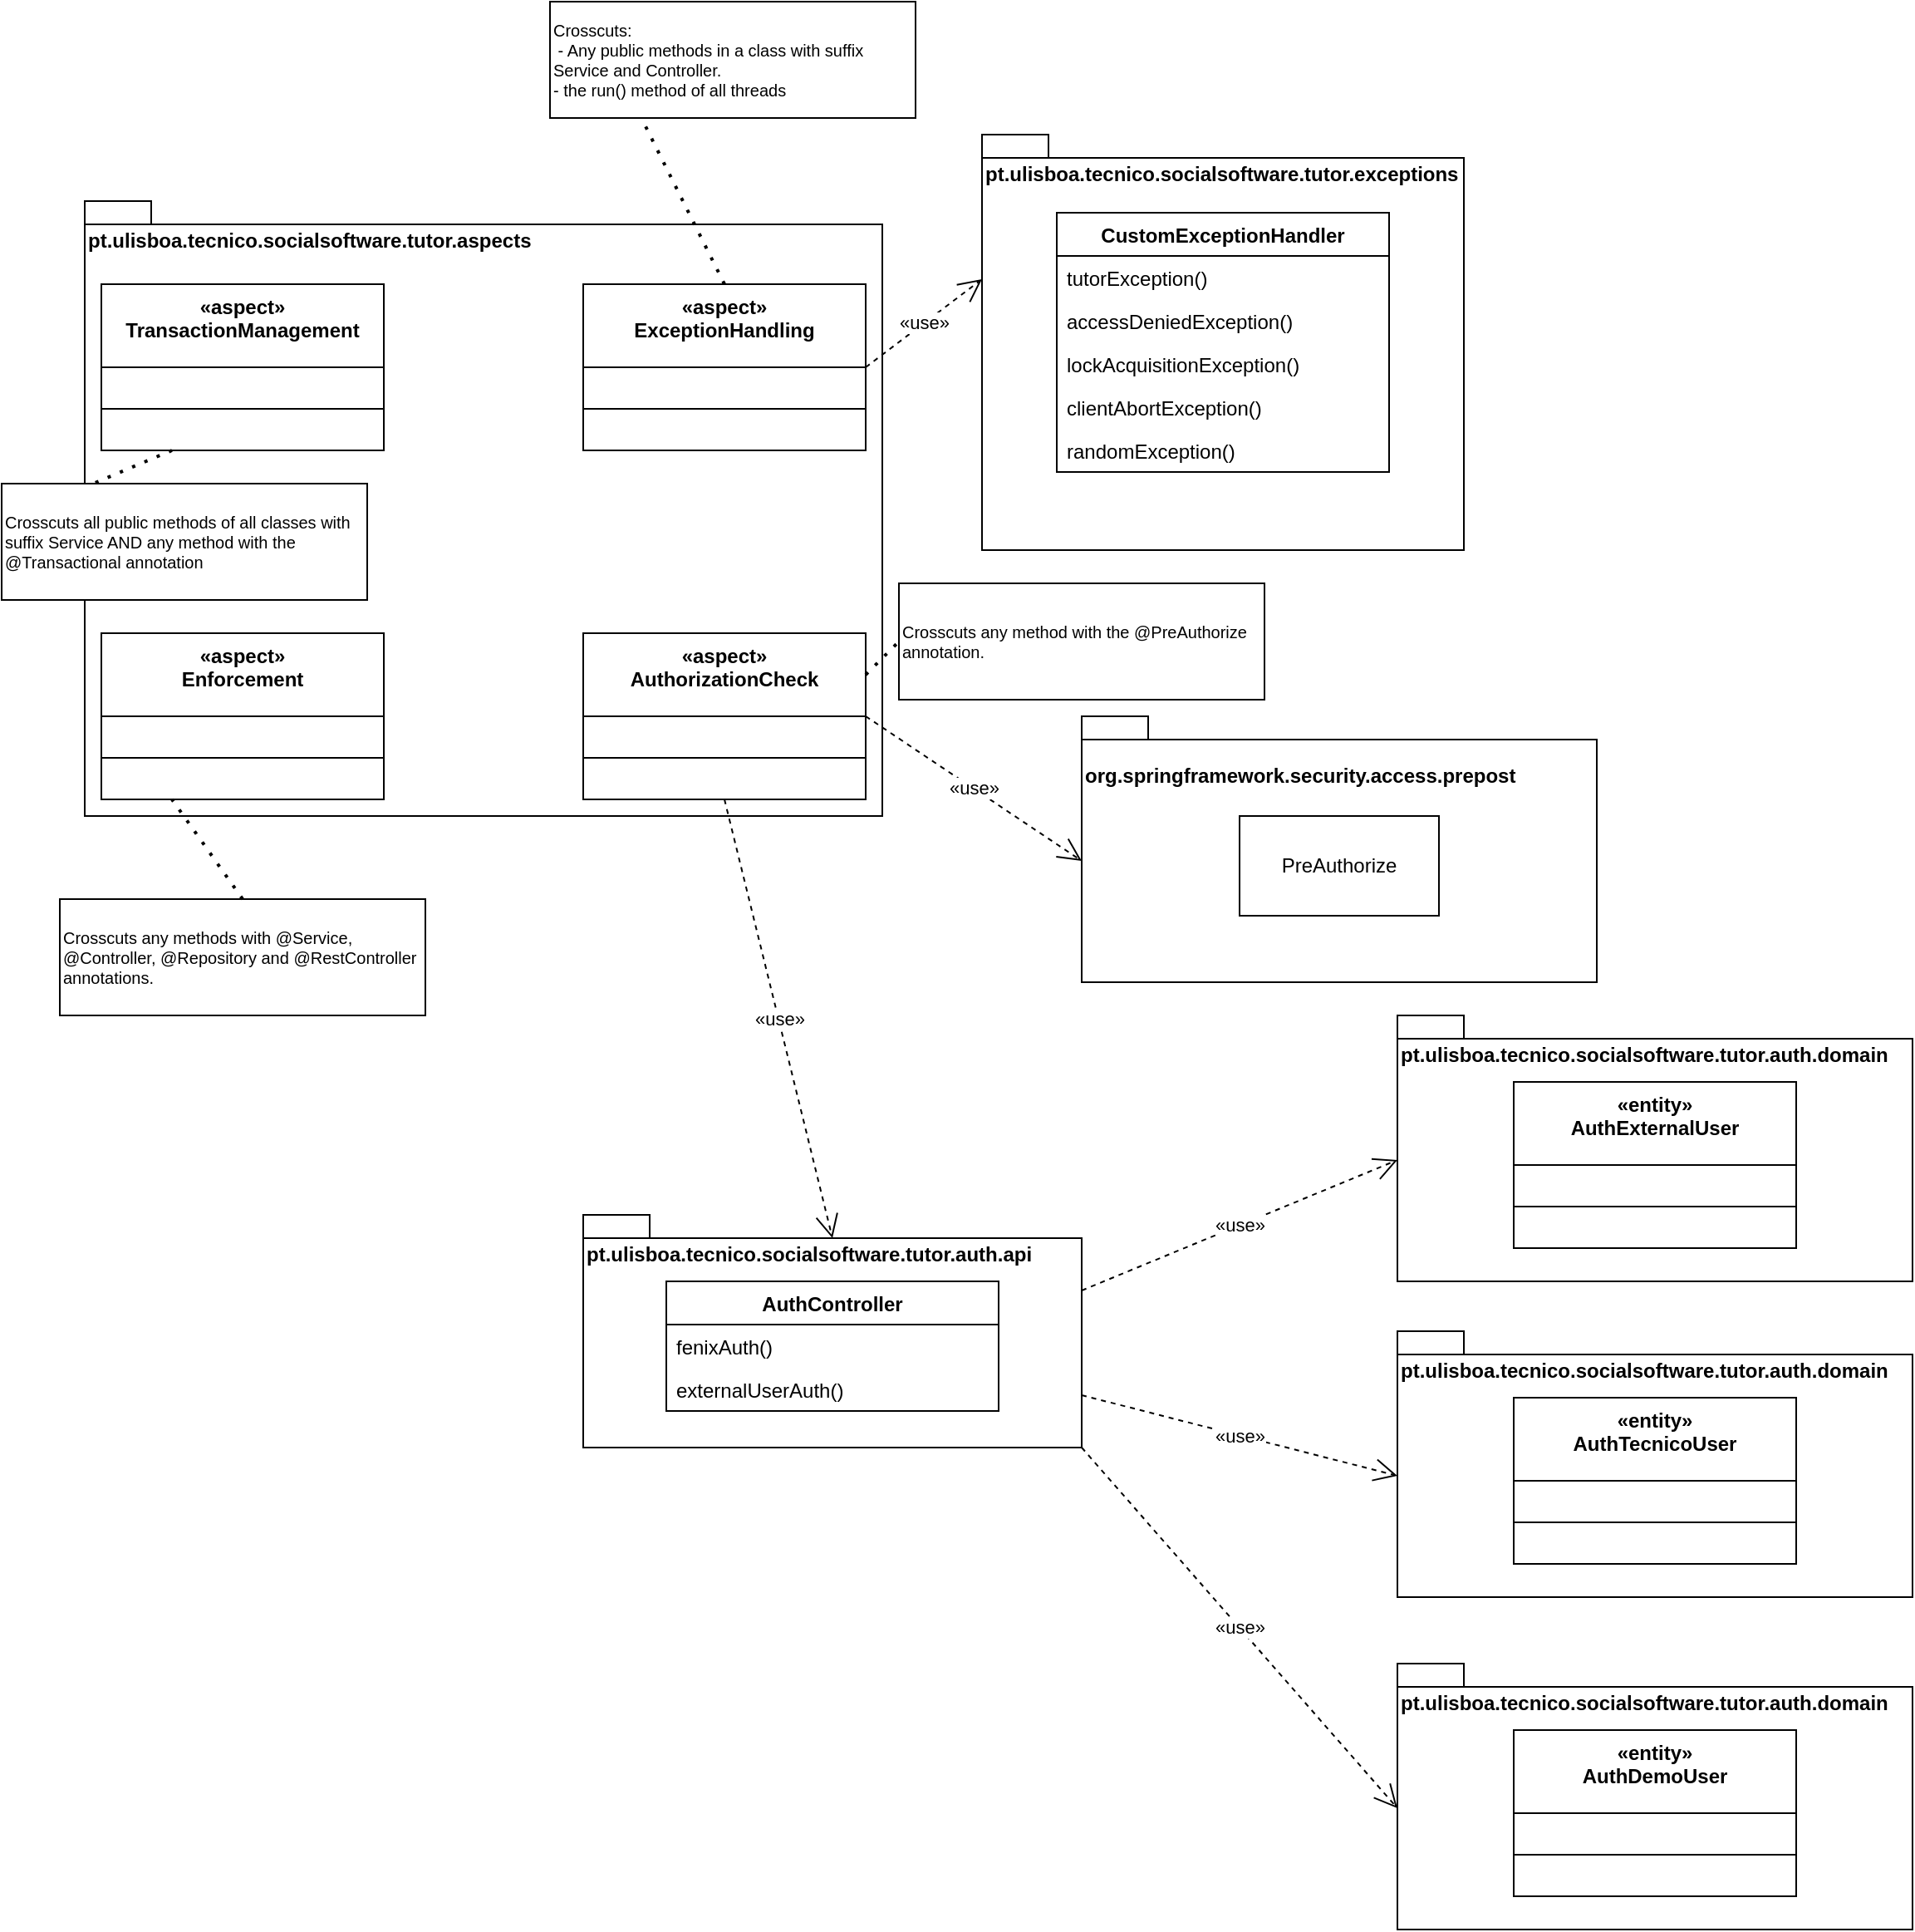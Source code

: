 <mxfile version="14.1.8" type="google"><diagram id="C5RBs43oDa-KdzZeNtuy" name="Page-1"><mxGraphModel dx="2031" dy="1067" grid="1" gridSize="10" guides="1" tooltips="1" connect="1" arrows="1" fold="1" page="1" pageScale="1" pageWidth="827" pageHeight="1169" math="0" shadow="0"><root><mxCell id="WIyWlLk6GJQsqaUBKTNV-0"/><mxCell id="WIyWlLk6GJQsqaUBKTNV-1" parent="WIyWlLk6GJQsqaUBKTNV-0"/><mxCell id="xp2H04aNRYqG9GLpaUWN-0" value="pt.ulisboa.tecnico.socialsoftware.tutor.aspects&lt;br&gt;" style="shape=folder;fontStyle=1;spacingTop=10;tabWidth=40;tabHeight=14;tabPosition=left;html=1;align=left;verticalAlign=top;" parent="WIyWlLk6GJQsqaUBKTNV-1" vertex="1"><mxGeometry x="60" y="230" width="480" height="370" as="geometry"/></mxCell><mxCell id="xp2H04aNRYqG9GLpaUWN-8" value="«aspect»&#10;TransactionManagement" style="swimlane;fontStyle=1;align=center;verticalAlign=top;childLayout=stackLayout;horizontal=1;startSize=50;horizontalStack=0;resizeParent=1;resizeParentMax=0;resizeLast=0;collapsible=1;marginBottom=0;" parent="WIyWlLk6GJQsqaUBKTNV-1" vertex="1"><mxGeometry x="70" y="280" width="170" height="100" as="geometry"/></mxCell><mxCell id="xp2H04aNRYqG9GLpaUWN-10" value="" style="line;strokeWidth=1;fillColor=none;align=left;verticalAlign=middle;spacingTop=-1;spacingLeft=3;spacingRight=3;rotatable=0;labelPosition=right;points=[];portConstraint=eastwest;" parent="xp2H04aNRYqG9GLpaUWN-8" vertex="1"><mxGeometry y="50" width="170" height="50" as="geometry"/></mxCell><mxCell id="xp2H04aNRYqG9GLpaUWN-12" value="«aspect»&#10;ExceptionHandling" style="swimlane;fontStyle=1;align=center;verticalAlign=top;childLayout=stackLayout;horizontal=1;startSize=50;horizontalStack=0;resizeParent=1;resizeParentMax=0;resizeLast=0;collapsible=1;marginBottom=0;" parent="WIyWlLk6GJQsqaUBKTNV-1" vertex="1"><mxGeometry x="360" y="280" width="170" height="100" as="geometry"/></mxCell><mxCell id="xp2H04aNRYqG9GLpaUWN-13" value="" style="line;strokeWidth=1;fillColor=none;align=left;verticalAlign=middle;spacingTop=-1;spacingLeft=3;spacingRight=3;rotatable=0;labelPosition=right;points=[];portConstraint=eastwest;" parent="xp2H04aNRYqG9GLpaUWN-12" vertex="1"><mxGeometry y="50" width="170" height="50" as="geometry"/></mxCell><mxCell id="xp2H04aNRYqG9GLpaUWN-14" value="«aspect»&#10;AuthorizationCheck" style="swimlane;fontStyle=1;align=center;verticalAlign=top;childLayout=stackLayout;horizontal=1;startSize=50;horizontalStack=0;resizeParent=1;resizeParentMax=0;resizeLast=0;collapsible=1;marginBottom=0;" parent="WIyWlLk6GJQsqaUBKTNV-1" vertex="1"><mxGeometry x="360" y="490" width="170" height="100" as="geometry"/></mxCell><mxCell id="xp2H04aNRYqG9GLpaUWN-15" value="" style="line;strokeWidth=1;fillColor=none;align=left;verticalAlign=middle;spacingTop=-1;spacingLeft=3;spacingRight=3;rotatable=0;labelPosition=right;points=[];portConstraint=eastwest;" parent="xp2H04aNRYqG9GLpaUWN-14" vertex="1"><mxGeometry y="50" width="170" height="50" as="geometry"/></mxCell><mxCell id="xp2H04aNRYqG9GLpaUWN-16" value="«aspect»&#10;Enforcement" style="swimlane;fontStyle=1;align=center;verticalAlign=top;childLayout=stackLayout;horizontal=1;startSize=50;horizontalStack=0;resizeParent=1;resizeParentMax=0;resizeLast=0;collapsible=1;marginBottom=0;" parent="WIyWlLk6GJQsqaUBKTNV-1" vertex="1"><mxGeometry x="70" y="490" width="170" height="100" as="geometry"/></mxCell><mxCell id="xp2H04aNRYqG9GLpaUWN-17" value="" style="line;strokeWidth=1;fillColor=none;align=left;verticalAlign=middle;spacingTop=-1;spacingLeft=3;spacingRight=3;rotatable=0;labelPosition=right;points=[];portConstraint=eastwest;" parent="xp2H04aNRYqG9GLpaUWN-16" vertex="1"><mxGeometry y="50" width="170" height="50" as="geometry"/></mxCell><mxCell id="xp2H04aNRYqG9GLpaUWN-18" value="pt.ulisboa.tecnico.socialsoftware.tutor.auth.api" style="shape=folder;fontStyle=1;spacingTop=10;tabWidth=40;tabHeight=14;tabPosition=left;html=1;align=left;verticalAlign=top;" parent="WIyWlLk6GJQsqaUBKTNV-1" vertex="1"><mxGeometry x="360" y="840" width="300" height="140" as="geometry"/></mxCell><mxCell id="xp2H04aNRYqG9GLpaUWN-22" value="«use»" style="endArrow=open;endSize=12;dashed=1;html=1;exitX=0.5;exitY=1;exitDx=0;exitDy=0;entryX=0;entryY=0;entryDx=150;entryDy=14;entryPerimeter=0;" parent="WIyWlLk6GJQsqaUBKTNV-1" source="xp2H04aNRYqG9GLpaUWN-14" target="xp2H04aNRYqG9GLpaUWN-18" edge="1"><mxGeometry width="160" relative="1" as="geometry"><mxPoint x="391" y="491" as="sourcePoint"/><mxPoint x="420" y="720" as="targetPoint"/></mxGeometry></mxCell><mxCell id="xp2H04aNRYqG9GLpaUWN-26" value="Crosscuts all public methods of all classes with&lt;br style=&quot;font-size: 10px&quot;&gt;suffix Service AND any method with the&amp;nbsp;&lt;br style=&quot;font-size: 10px&quot;&gt;@Transactional annotation" style="html=1;align=left;fontSize=10;" parent="WIyWlLk6GJQsqaUBKTNV-1" vertex="1"><mxGeometry x="10" y="400" width="220" height="70" as="geometry"/></mxCell><mxCell id="xp2H04aNRYqG9GLpaUWN-28" value="" style="endArrow=none;dashed=1;html=1;dashPattern=1 3;strokeWidth=2;fontSize=10;entryX=0.25;entryY=0;entryDx=0;entryDy=0;exitX=0.25;exitY=1;exitDx=0;exitDy=0;" parent="WIyWlLk6GJQsqaUBKTNV-1" source="xp2H04aNRYqG9GLpaUWN-8" target="xp2H04aNRYqG9GLpaUWN-26" edge="1"><mxGeometry width="50" height="50" relative="1" as="geometry"><mxPoint x="390" y="430" as="sourcePoint"/><mxPoint x="440" y="380" as="targetPoint"/><Array as="points"/></mxGeometry></mxCell><mxCell id="jdaFefyAp8ImVhiTTHxc-0" value="pt.ulisboa.tecnico.socialsoftware.tutor.exceptions" style="shape=folder;fontStyle=1;spacingTop=10;tabWidth=40;tabHeight=14;tabPosition=left;html=1;align=left;verticalAlign=top;" parent="WIyWlLk6GJQsqaUBKTNV-1" vertex="1"><mxGeometry x="600" y="190" width="290" height="250" as="geometry"/></mxCell><mxCell id="jdaFefyAp8ImVhiTTHxc-3" value="«use»" style="endArrow=open;endSize=12;dashed=1;html=1;exitX=1;exitY=0.5;exitDx=0;exitDy=0;entryX=0;entryY=0;entryDx=0;entryDy=87;entryPerimeter=0;" parent="WIyWlLk6GJQsqaUBKTNV-1" source="xp2H04aNRYqG9GLpaUWN-12" target="jdaFefyAp8ImVhiTTHxc-0" edge="1"><mxGeometry width="160" relative="1" as="geometry"><mxPoint x="620" y="370" as="sourcePoint"/><mxPoint x="695" y="484" as="targetPoint"/></mxGeometry></mxCell><mxCell id="jdaFefyAp8ImVhiTTHxc-5" value="CustomExceptionHandler" style="swimlane;fontStyle=1;childLayout=stackLayout;horizontal=1;startSize=26;fillColor=none;horizontalStack=0;resizeParent=1;resizeParentMax=0;resizeLast=0;collapsible=1;marginBottom=0;" parent="WIyWlLk6GJQsqaUBKTNV-1" vertex="1"><mxGeometry x="645" y="237" width="200" height="156" as="geometry"/></mxCell><mxCell id="jdaFefyAp8ImVhiTTHxc-6" value="tutorException()" style="text;strokeColor=none;fillColor=none;align=left;verticalAlign=top;spacingLeft=4;spacingRight=4;overflow=hidden;rotatable=0;points=[[0,0.5],[1,0.5]];portConstraint=eastwest;" parent="jdaFefyAp8ImVhiTTHxc-5" vertex="1"><mxGeometry y="26" width="200" height="26" as="geometry"/></mxCell><mxCell id="jdaFefyAp8ImVhiTTHxc-7" value="accessDeniedException()" style="text;strokeColor=none;fillColor=none;align=left;verticalAlign=top;spacingLeft=4;spacingRight=4;overflow=hidden;rotatable=0;points=[[0,0.5],[1,0.5]];portConstraint=eastwest;" parent="jdaFefyAp8ImVhiTTHxc-5" vertex="1"><mxGeometry y="52" width="200" height="26" as="geometry"/></mxCell><mxCell id="jdaFefyAp8ImVhiTTHxc-8" value="lockAcquisitionException()" style="text;strokeColor=none;fillColor=none;align=left;verticalAlign=top;spacingLeft=4;spacingRight=4;overflow=hidden;rotatable=0;points=[[0,0.5],[1,0.5]];portConstraint=eastwest;" parent="jdaFefyAp8ImVhiTTHxc-5" vertex="1"><mxGeometry y="78" width="200" height="26" as="geometry"/></mxCell><mxCell id="jdaFefyAp8ImVhiTTHxc-10" value="clientAbortException()" style="text;strokeColor=none;fillColor=none;align=left;verticalAlign=top;spacingLeft=4;spacingRight=4;overflow=hidden;rotatable=0;points=[[0,0.5],[1,0.5]];portConstraint=eastwest;" parent="jdaFefyAp8ImVhiTTHxc-5" vertex="1"><mxGeometry y="104" width="200" height="26" as="geometry"/></mxCell><mxCell id="jdaFefyAp8ImVhiTTHxc-11" value="randomException()" style="text;strokeColor=none;fillColor=none;align=left;verticalAlign=top;spacingLeft=4;spacingRight=4;overflow=hidden;rotatable=0;points=[[0,0.5],[1,0.5]];portConstraint=eastwest;" parent="jdaFefyAp8ImVhiTTHxc-5" vertex="1"><mxGeometry y="130" width="200" height="26" as="geometry"/></mxCell><mxCell id="jdaFefyAp8ImVhiTTHxc-13" value="pt.ulisboa.tecnico.socialsoftware.tutor.auth.domain" style="shape=folder;fontStyle=1;spacingTop=10;tabWidth=40;tabHeight=14;tabPosition=left;align=left;verticalAlign=top;html=1;" parent="WIyWlLk6GJQsqaUBKTNV-1" vertex="1"><mxGeometry x="850" y="720" width="310" height="160" as="geometry"/></mxCell><mxCell id="jdaFefyAp8ImVhiTTHxc-15" value="AuthController" style="swimlane;fontStyle=1;childLayout=stackLayout;horizontal=1;startSize=26;fillColor=none;horizontalStack=0;resizeParent=1;resizeParentMax=0;resizeLast=0;collapsible=1;marginBottom=0;" parent="WIyWlLk6GJQsqaUBKTNV-1" vertex="1"><mxGeometry x="410" y="880" width="200" height="78" as="geometry"/></mxCell><mxCell id="jdaFefyAp8ImVhiTTHxc-16" value="fenixAuth()" style="text;strokeColor=none;fillColor=none;align=left;verticalAlign=top;spacingLeft=4;spacingRight=4;overflow=hidden;rotatable=0;points=[[0,0.5],[1,0.5]];portConstraint=eastwest;" parent="jdaFefyAp8ImVhiTTHxc-15" vertex="1"><mxGeometry y="26" width="200" height="26" as="geometry"/></mxCell><mxCell id="jdaFefyAp8ImVhiTTHxc-17" value="externalUserAuth()" style="text;strokeColor=none;fillColor=none;align=left;verticalAlign=top;spacingLeft=4;spacingRight=4;overflow=hidden;rotatable=0;points=[[0,0.5],[1,0.5]];portConstraint=eastwest;" parent="jdaFefyAp8ImVhiTTHxc-15" vertex="1"><mxGeometry y="52" width="200" height="26" as="geometry"/></mxCell><mxCell id="jdaFefyAp8ImVhiTTHxc-21" value="«entity»&#10;AuthExternalUser" style="swimlane;fontStyle=1;align=center;verticalAlign=top;childLayout=stackLayout;horizontal=1;startSize=50;horizontalStack=0;resizeParent=1;resizeParentMax=0;resizeLast=0;collapsible=1;marginBottom=0;" parent="WIyWlLk6GJQsqaUBKTNV-1" vertex="1"><mxGeometry x="920" y="760" width="170" height="100" as="geometry"/></mxCell><mxCell id="jdaFefyAp8ImVhiTTHxc-22" value="" style="line;strokeWidth=1;fillColor=none;align=left;verticalAlign=middle;spacingTop=-1;spacingLeft=3;spacingRight=3;rotatable=0;labelPosition=right;points=[];portConstraint=eastwest;" parent="jdaFefyAp8ImVhiTTHxc-21" vertex="1"><mxGeometry y="50" width="170" height="50" as="geometry"/></mxCell><mxCell id="jdaFefyAp8ImVhiTTHxc-23" value="pt.ulisboa.tecnico.socialsoftware.tutor.auth.domain" style="shape=folder;fontStyle=1;spacingTop=10;tabWidth=40;tabHeight=14;tabPosition=left;align=left;verticalAlign=top;html=1;" parent="WIyWlLk6GJQsqaUBKTNV-1" vertex="1"><mxGeometry x="850" y="910" width="310" height="160" as="geometry"/></mxCell><mxCell id="jdaFefyAp8ImVhiTTHxc-24" value="«entity»&#10;AuthTecnicoUser" style="swimlane;fontStyle=1;align=center;verticalAlign=top;childLayout=stackLayout;horizontal=1;startSize=50;horizontalStack=0;resizeParent=1;resizeParentMax=0;resizeLast=0;collapsible=1;marginBottom=0;" parent="WIyWlLk6GJQsqaUBKTNV-1" vertex="1"><mxGeometry x="920" y="950" width="170" height="100" as="geometry"/></mxCell><mxCell id="jdaFefyAp8ImVhiTTHxc-25" value="" style="line;strokeWidth=1;fillColor=none;align=left;verticalAlign=middle;spacingTop=-1;spacingLeft=3;spacingRight=3;rotatable=0;labelPosition=right;points=[];portConstraint=eastwest;" parent="jdaFefyAp8ImVhiTTHxc-24" vertex="1"><mxGeometry y="50" width="170" height="50" as="geometry"/></mxCell><mxCell id="jdaFefyAp8ImVhiTTHxc-27" value="Crosscuts any method with the @PreAuthorize&lt;br&gt;annotation." style="html=1;align=left;fontSize=10;" parent="WIyWlLk6GJQsqaUBKTNV-1" vertex="1"><mxGeometry x="550" y="460" width="220" height="70" as="geometry"/></mxCell><mxCell id="jdaFefyAp8ImVhiTTHxc-30" value="" style="endArrow=none;dashed=1;html=1;dashPattern=1 3;strokeWidth=2;exitX=1;exitY=0.25;exitDx=0;exitDy=0;entryX=0;entryY=0.5;entryDx=0;entryDy=0;" parent="WIyWlLk6GJQsqaUBKTNV-1" source="xp2H04aNRYqG9GLpaUWN-14" target="jdaFefyAp8ImVhiTTHxc-27" edge="1"><mxGeometry width="50" height="50" relative="1" as="geometry"><mxPoint x="560" y="590" as="sourcePoint"/><mxPoint x="610" y="540" as="targetPoint"/></mxGeometry></mxCell><mxCell id="jdaFefyAp8ImVhiTTHxc-31" value="&lt;pre style=&quot;background-color: rgb(255 , 255 , 255) ; color: rgb(8 , 8 , 8)&quot;&gt;&lt;span style=&quot;color: rgb(0 , 0 , 0)&quot;&gt;&lt;font face=&quot;Helvetica&quot;&gt;org.springframework.security.access.prepost&lt;/font&gt;&lt;/span&gt;&lt;/pre&gt;" style="shape=folder;fontStyle=1;spacingTop=10;tabWidth=40;tabHeight=14;tabPosition=left;align=left;verticalAlign=top;html=1;" parent="WIyWlLk6GJQsqaUBKTNV-1" vertex="1"><mxGeometry x="660" y="540" width="310" height="160" as="geometry"/></mxCell><mxCell id="jdaFefyAp8ImVhiTTHxc-34" value="PreAuthorize" style="rounded=0;whiteSpace=wrap;html=1;" parent="WIyWlLk6GJQsqaUBKTNV-1" vertex="1"><mxGeometry x="755" y="600" width="120" height="60" as="geometry"/></mxCell><mxCell id="jdaFefyAp8ImVhiTTHxc-36" value="Crosscuts:&lt;br&gt;&amp;nbsp;- Any public methods in a class with suffix &lt;br&gt;Service and Controller.&lt;br&gt;- the run() method of all threads" style="html=1;align=left;fontSize=10;" parent="WIyWlLk6GJQsqaUBKTNV-1" vertex="1"><mxGeometry x="340" y="110" width="220" height="70" as="geometry"/></mxCell><mxCell id="jdaFefyAp8ImVhiTTHxc-40" value="Crosscuts any methods with @Service,&lt;br&gt;@Controller, @Repository and @RestController &lt;br&gt;annotations." style="html=1;align=left;fontSize=10;" parent="WIyWlLk6GJQsqaUBKTNV-1" vertex="1"><mxGeometry x="45" y="650" width="220" height="70" as="geometry"/></mxCell><mxCell id="jdaFefyAp8ImVhiTTHxc-42" value="" style="endArrow=none;dashed=1;html=1;dashPattern=1 3;strokeWidth=2;entryX=0.25;entryY=1;entryDx=0;entryDy=0;exitX=0.5;exitY=0;exitDx=0;exitDy=0;" parent="WIyWlLk6GJQsqaUBKTNV-1" source="jdaFefyAp8ImVhiTTHxc-40" target="xp2H04aNRYqG9GLpaUWN-16" edge="1"><mxGeometry width="50" height="50" relative="1" as="geometry"><mxPoint x="110" y="645" as="sourcePoint"/><mxPoint x="160" y="595" as="targetPoint"/></mxGeometry></mxCell><mxCell id="jdaFefyAp8ImVhiTTHxc-43" value="" style="endArrow=none;dashed=1;html=1;dashPattern=1 3;strokeWidth=2;entryX=0.25;entryY=1;entryDx=0;entryDy=0;exitX=0.5;exitY=0;exitDx=0;exitDy=0;" parent="WIyWlLk6GJQsqaUBKTNV-1" source="xp2H04aNRYqG9GLpaUWN-12" target="jdaFefyAp8ImVhiTTHxc-36" edge="1"><mxGeometry width="50" height="50" relative="1" as="geometry"><mxPoint x="400" y="240" as="sourcePoint"/><mxPoint x="450" y="190" as="targetPoint"/></mxGeometry></mxCell><mxCell id="jdaFefyAp8ImVhiTTHxc-44" value="«use»" style="endArrow=open;endSize=12;dashed=1;html=1;exitX=1;exitY=0.5;exitDx=0;exitDy=0;entryX=0;entryY=0;entryDx=0;entryDy=87;entryPerimeter=0;" parent="WIyWlLk6GJQsqaUBKTNV-1" source="xp2H04aNRYqG9GLpaUWN-14" target="jdaFefyAp8ImVhiTTHxc-31" edge="1"><mxGeometry width="160" relative="1" as="geometry"><mxPoint x="580" y="570" as="sourcePoint"/><mxPoint x="645" y="834" as="targetPoint"/></mxGeometry></mxCell><mxCell id="jdaFefyAp8ImVhiTTHxc-45" value="«use»" style="endArrow=open;endSize=12;dashed=1;html=1;exitX=0;exitY=0;exitDx=300;exitDy=45.5;entryX=0;entryY=0;entryDx=0;entryDy=87;entryPerimeter=0;exitPerimeter=0;" parent="WIyWlLk6GJQsqaUBKTNV-1" source="xp2H04aNRYqG9GLpaUWN-18" target="jdaFefyAp8ImVhiTTHxc-13" edge="1"><mxGeometry width="160" relative="1" as="geometry"><mxPoint x="660" y="760" as="sourcePoint"/><mxPoint x="790" y="847" as="targetPoint"/></mxGeometry></mxCell><mxCell id="jdaFefyAp8ImVhiTTHxc-46" value="«use»" style="endArrow=open;endSize=12;dashed=1;html=1;exitX=0;exitY=0;exitDx=300;exitDy=108.5;entryX=0;entryY=0;entryDx=0;entryDy=87;entryPerimeter=0;exitPerimeter=0;" parent="WIyWlLk6GJQsqaUBKTNV-1" source="xp2H04aNRYqG9GLpaUWN-18" target="jdaFefyAp8ImVhiTTHxc-23" edge="1"><mxGeometry width="160" relative="1" as="geometry"><mxPoint x="710" y="930" as="sourcePoint"/><mxPoint x="840" y="1017" as="targetPoint"/></mxGeometry></mxCell><mxCell id="R8BoMHiGeIpEHMxDduzA-0" value="pt.ulisboa.tecnico.socialsoftware.tutor.auth.domain" style="shape=folder;fontStyle=1;spacingTop=10;tabWidth=40;tabHeight=14;tabPosition=left;align=left;verticalAlign=top;html=1;" vertex="1" parent="WIyWlLk6GJQsqaUBKTNV-1"><mxGeometry x="850" y="1110" width="310" height="160" as="geometry"/></mxCell><mxCell id="R8BoMHiGeIpEHMxDduzA-1" value="«entity»&#10;AuthDemoUser" style="swimlane;fontStyle=1;align=center;verticalAlign=top;childLayout=stackLayout;horizontal=1;startSize=50;horizontalStack=0;resizeParent=1;resizeParentMax=0;resizeLast=0;collapsible=1;marginBottom=0;" vertex="1" parent="WIyWlLk6GJQsqaUBKTNV-1"><mxGeometry x="920" y="1150" width="170" height="100" as="geometry"/></mxCell><mxCell id="R8BoMHiGeIpEHMxDduzA-2" value="" style="line;strokeWidth=1;fillColor=none;align=left;verticalAlign=middle;spacingTop=-1;spacingLeft=3;spacingRight=3;rotatable=0;labelPosition=right;points=[];portConstraint=eastwest;" vertex="1" parent="R8BoMHiGeIpEHMxDduzA-1"><mxGeometry y="50" width="170" height="50" as="geometry"/></mxCell><mxCell id="R8BoMHiGeIpEHMxDduzA-3" value="«use»" style="endArrow=open;endSize=12;dashed=1;html=1;exitX=0;exitY=0;exitDx=300;exitDy=140;entryX=0;entryY=0;entryDx=0;entryDy=87;entryPerimeter=0;exitPerimeter=0;" edge="1" parent="WIyWlLk6GJQsqaUBKTNV-1" source="xp2H04aNRYqG9GLpaUWN-18" target="R8BoMHiGeIpEHMxDduzA-0"><mxGeometry width="160" relative="1" as="geometry"><mxPoint x="630" y="1061.5" as="sourcePoint"/><mxPoint x="820" y="1110" as="targetPoint"/></mxGeometry></mxCell></root></mxGraphModel></diagram></mxfile>